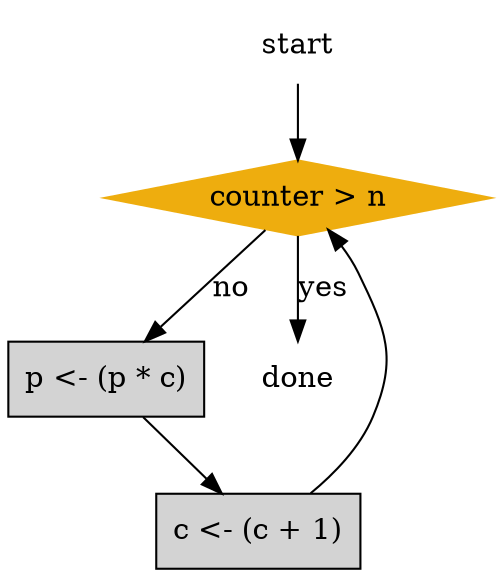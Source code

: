 digraph {

   node [
      fill=cornflowerblue,
      fontcolor=black,
      shape=box,
      style=filled
   ];

   Step0 [   
      color=white,
      fontcolor=black,
      label="start",
      shape=box
   ];

   Step1 [
      color=darkgoldenrod2,
      fontcolor=black,
      label="counter > n",
      shape=diamond
   ];

   Step2 [
      label="p <- (p * c)"
   ];

   Step3 [
   label="c <- (c + 1)"
   ];

   Step2a [
      color=white,
      label="done"
   ]

   Step0  -> Step1;
   Step1  -> Step2[label=no];
   Step1  -> Step2a[label=yes];
   Step2  -> Step3;
   Step3 -> Step1;
}
